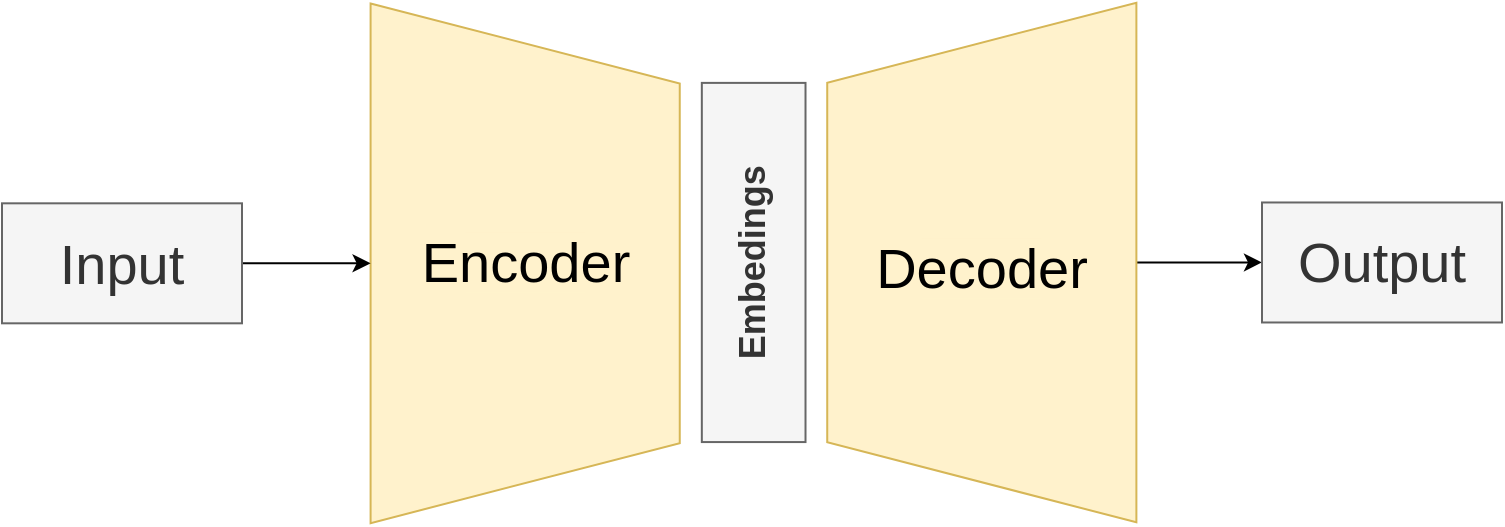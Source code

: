 <mxfile version="24.7.17">
  <diagram name="Página-1" id="OWpRrcJTiIhDbaLM8nj9">
    <mxGraphModel dx="87" dy="634" grid="1" gridSize="10" guides="1" tooltips="1" connect="1" arrows="1" fold="1" page="1" pageScale="1" pageWidth="827" pageHeight="1169" math="0" shadow="0">
      <root>
        <mxCell id="0" />
        <mxCell id="1" parent="0" />
        <mxCell id="E5tMzQIpkyXKtHT6qfct-17" style="edgeStyle=orthogonalEdgeStyle;rounded=0;orthogonalLoop=1;jettySize=auto;html=1;" edge="1" parent="1" source="E5tMzQIpkyXKtHT6qfct-16" target="E5tMzQIpkyXKtHT6qfct-9">
          <mxGeometry relative="1" as="geometry" />
        </mxCell>
        <mxCell id="E5tMzQIpkyXKtHT6qfct-16" value="" style="shape=trapezoid;perimeter=trapezoidPerimeter;whiteSpace=wrap;html=1;fixedSize=1;fontSize=18;strokeColor=#d6b656;fillColor=#fff2cc;rotation=-90;size=40;fontStyle=0" vertex="1" parent="1">
          <mxGeometry x="1250.0" y="171.95" width="259.81" height="154.58" as="geometry" />
        </mxCell>
        <mxCell id="E5tMzQIpkyXKtHT6qfct-2" value="" style="shape=trapezoid;perimeter=trapezoidPerimeter;whiteSpace=wrap;html=1;fixedSize=1;fontSize=18;strokeColor=#d6b656;fillColor=#fff2cc;rotation=90;size=40;fontStyle=0" vertex="1" parent="1">
          <mxGeometry x="1021.68" y="172.37" width="259.81" height="154.58" as="geometry" />
        </mxCell>
        <mxCell id="E5tMzQIpkyXKtHT6qfct-4" value="Embedings" style="rounded=0;whiteSpace=wrap;html=1;fontSize=18;strokeColor=#666666;fillColor=#f5f5f5;direction=north;rotation=-90;fontStyle=1;fontColor=#333333;" vertex="1" parent="1">
          <mxGeometry x="1176.04" y="223.32" width="179.59" height="51.84" as="geometry" />
        </mxCell>
        <mxCell id="E5tMzQIpkyXKtHT6qfct-6" value="&lt;font style=&quot;font-size: 28px;&quot;&gt;Decoder&lt;/font&gt;" style="text;html=1;strokeColor=none;fillColor=#fff2cc;align=center;verticalAlign=middle;whiteSpace=wrap;rounded=0;fontSize=18;fontStyle=0" vertex="1" parent="1">
          <mxGeometry x="1349.9" y="237.21" width="60" height="30" as="geometry" />
        </mxCell>
        <mxCell id="E5tMzQIpkyXKtHT6qfct-14" style="edgeStyle=orthogonalEdgeStyle;rounded=0;orthogonalLoop=1;jettySize=auto;html=1;entryX=0.5;entryY=1;entryDx=0;entryDy=0;fontStyle=0" edge="1" parent="1" source="E5tMzQIpkyXKtHT6qfct-8" target="E5tMzQIpkyXKtHT6qfct-2">
          <mxGeometry relative="1" as="geometry" />
        </mxCell>
        <mxCell id="E5tMzQIpkyXKtHT6qfct-8" value="&lt;span style=&quot;font-size: 28px;&quot;&gt;Input&lt;/span&gt;" style="rounded=0;whiteSpace=wrap;html=1;fontSize=28;fillColor=#f5f5f5;fontColor=#333333;strokeColor=#666666;" vertex="1" parent="1">
          <mxGeometry x="890.0" y="219.66" width="120" height="60" as="geometry" />
        </mxCell>
        <mxCell id="E5tMzQIpkyXKtHT6qfct-9" value="&lt;span style=&quot;font-size: 28px;&quot;&gt;Output&lt;/span&gt;" style="rounded=0;whiteSpace=wrap;html=1;fontSize=28;fillColor=#f5f5f5;fontColor=#333333;strokeColor=#666666;" vertex="1" parent="1">
          <mxGeometry x="1520" y="219.24" width="120" height="60" as="geometry" />
        </mxCell>
        <mxCell id="E5tMzQIpkyXKtHT6qfct-13" value="&lt;span style=&quot;font-size: 28px;&quot;&gt;Encoder&lt;/span&gt;" style="text;html=1;strokeColor=none;fillColor=#fff2cc;align=center;verticalAlign=middle;whiteSpace=wrap;rounded=0;fontSize=28;fontStyle=0" vertex="1" parent="1">
          <mxGeometry x="1121.59" y="234.24" width="60" height="30" as="geometry" />
        </mxCell>
      </root>
    </mxGraphModel>
  </diagram>
</mxfile>
